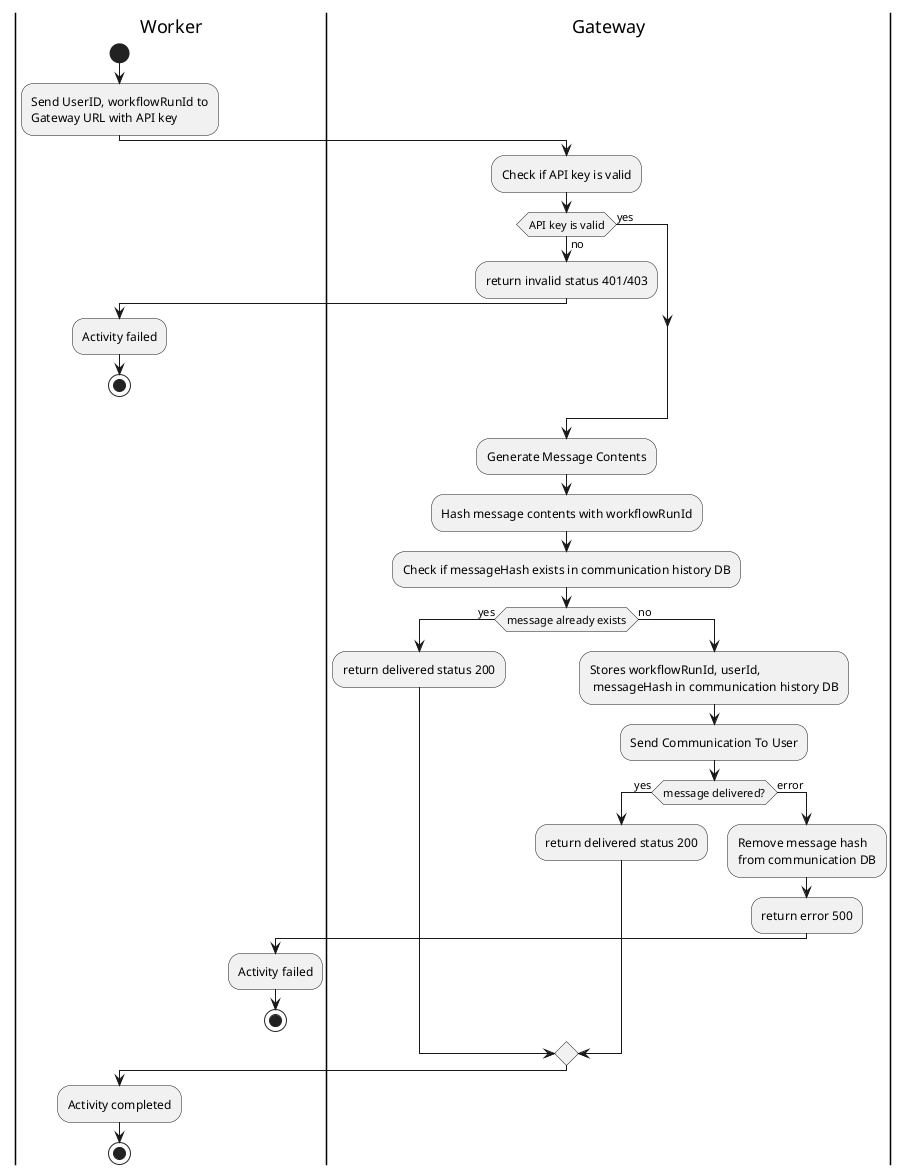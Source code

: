 @startuml Send Message To Gateway Activity;
|Worker|

start

:Send UserID, workflowRunId to
Gateway URL with API key;

|Gateway|

:Check if API key is valid;
if (API key is valid) is (no) then
:return invalid status 401/403;
|Worker|
:Activity failed;
stop
else (yes)

endif

|Gateway|
:Generate Message Contents;
:Hash message contents with workflowRunId;

:Check if messageHash exists in communication history DB;
if (message already exists) is (yes) then
:return delivered status 200;
else (no)

:Stores workflowRunId, userId,
 messageHash in communication history DB;
:Send Communication To User;

    if (message delivered?) is (yes) then

    :return delivered status 200;
    else (error)
    :Remove message hash
    from communication DB;
    :return error 500;
    |Worker|
    :Activity failed;
    stop
    endif

endif
|Worker|
:Activity completed;
stop
@enduml
